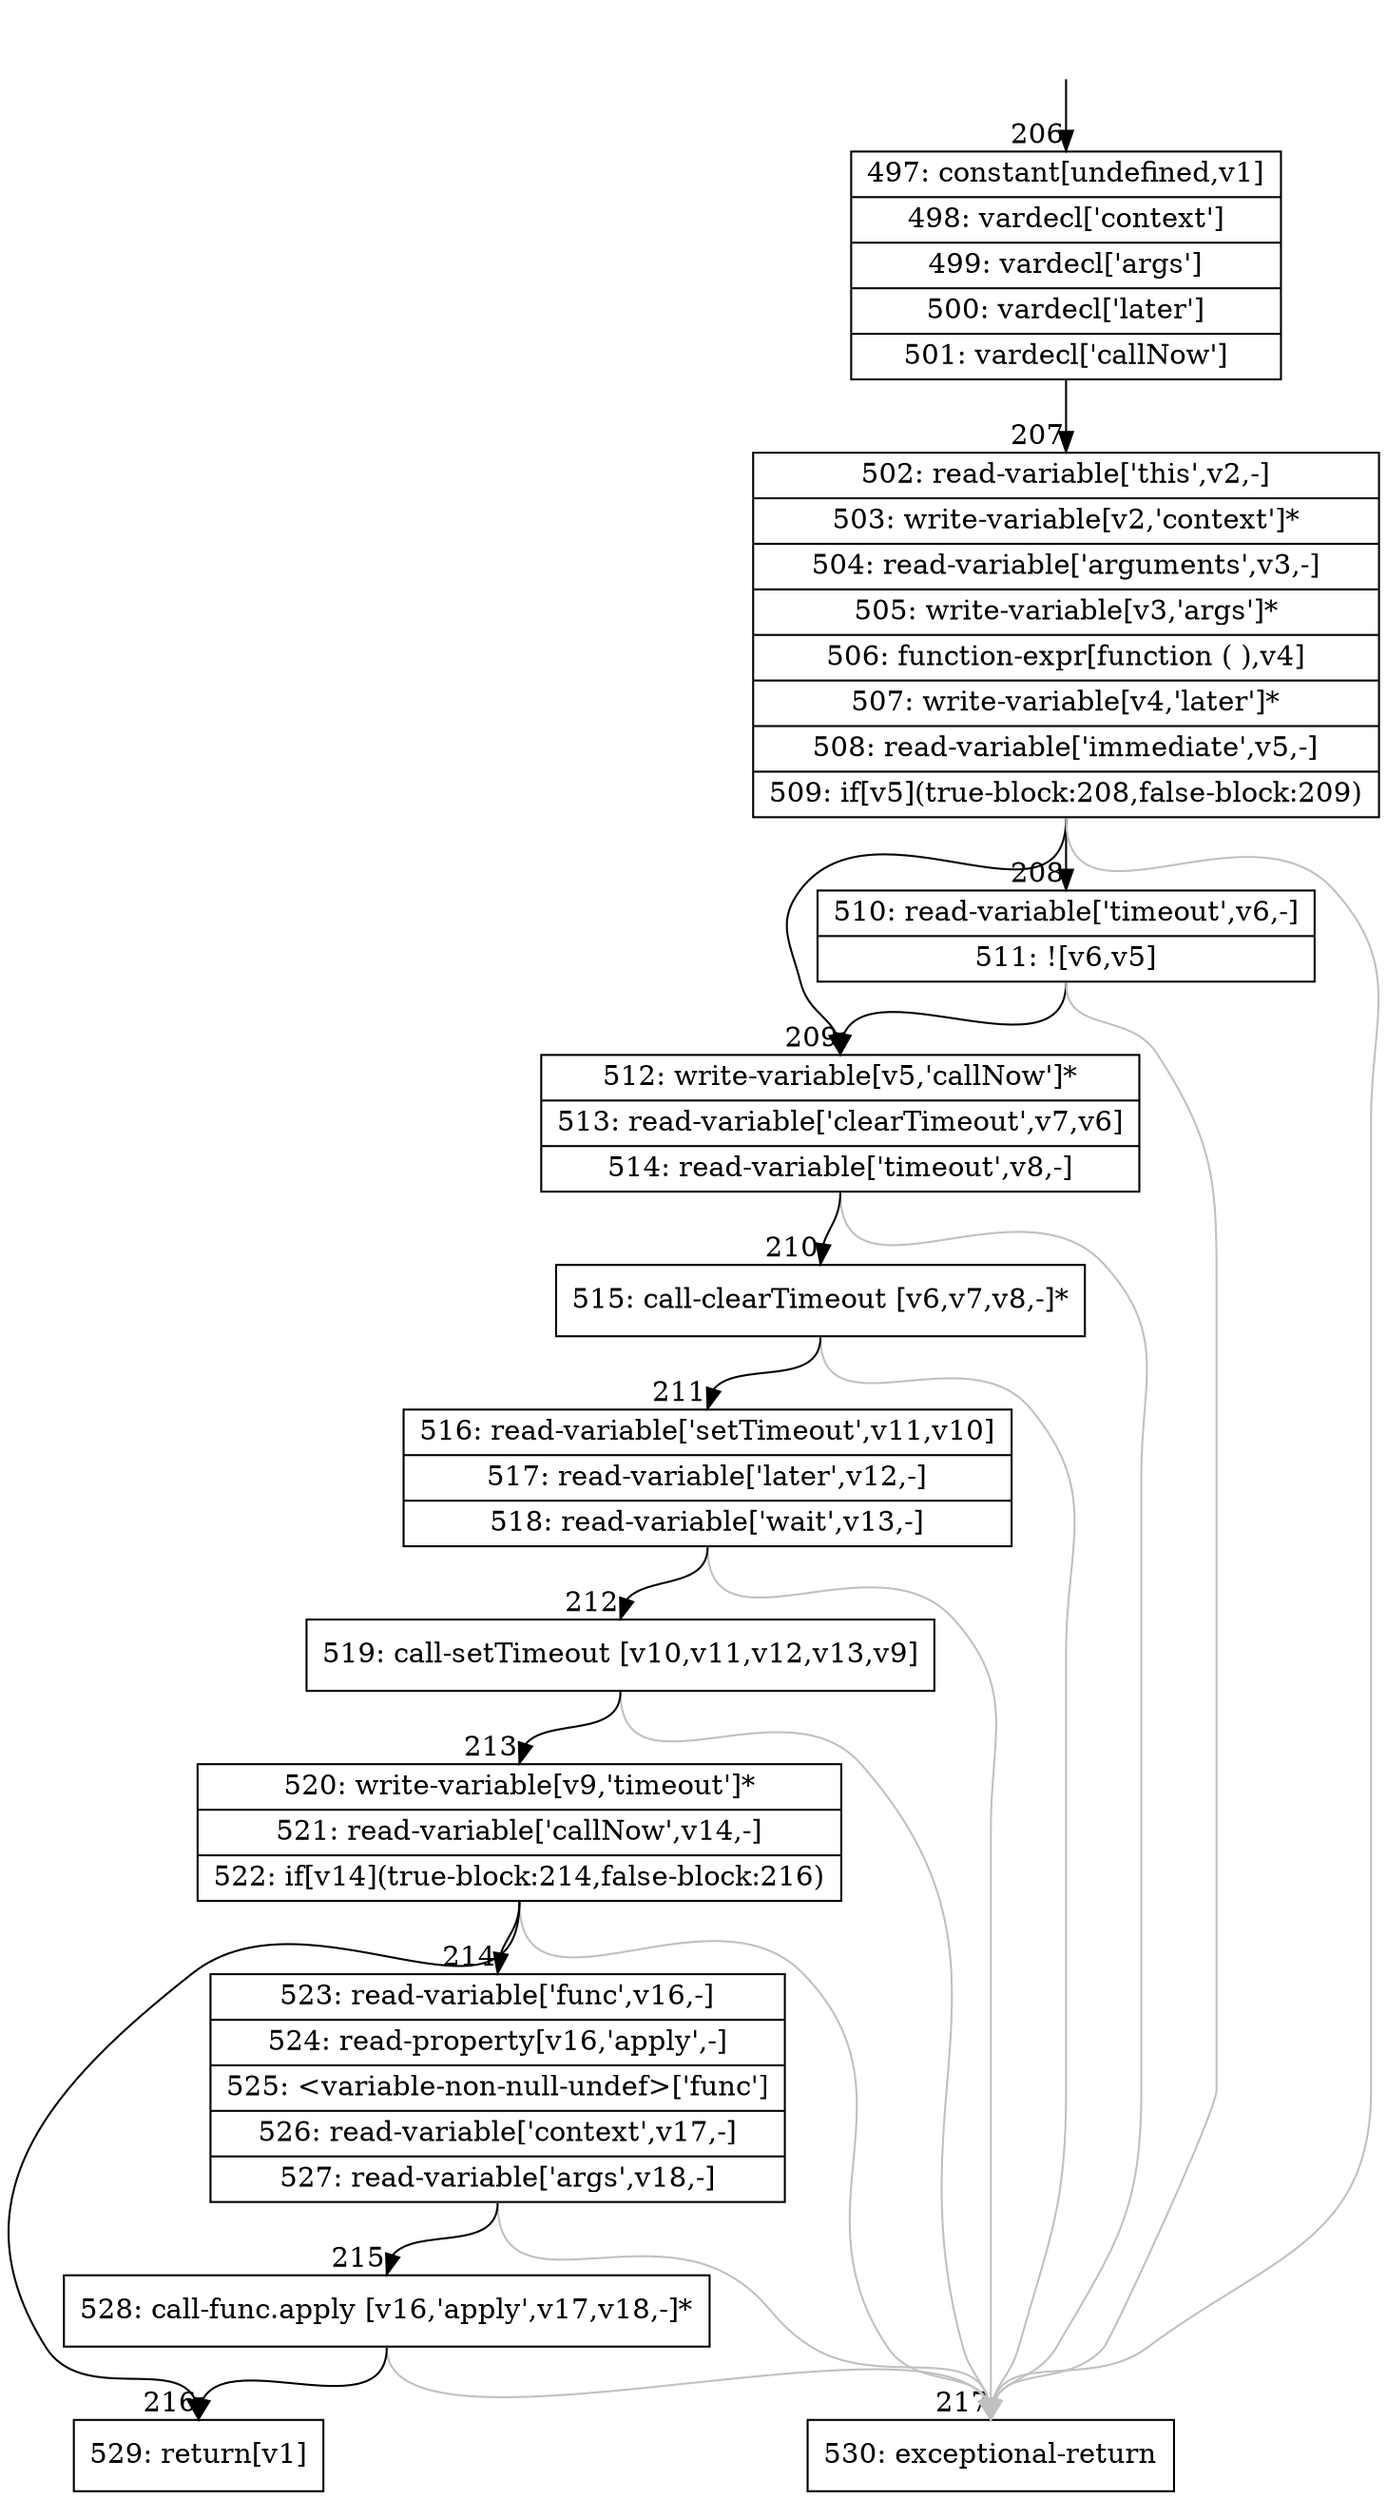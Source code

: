 digraph {
rankdir="TD"
BB_entry20[shape=none,label=""];
BB_entry20 -> BB206 [tailport=s, headport=n, headlabel="    206"]
BB206 [shape=record label="{497: constant[undefined,v1]|498: vardecl['context']|499: vardecl['args']|500: vardecl['later']|501: vardecl['callNow']}" ] 
BB206 -> BB207 [tailport=s, headport=n, headlabel="      207"]
BB207 [shape=record label="{502: read-variable['this',v2,-]|503: write-variable[v2,'context']*|504: read-variable['arguments',v3,-]|505: write-variable[v3,'args']*|506: function-expr[function ( ),v4]|507: write-variable[v4,'later']*|508: read-variable['immediate',v5,-]|509: if[v5](true-block:208,false-block:209)}" ] 
BB207 -> BB209 [tailport=s, headport=n, headlabel="      209"]
BB207 -> BB208 [tailport=s, headport=n, headlabel="      208"]
BB207 -> BB217 [tailport=s, headport=n, color=gray, headlabel="      217"]
BB208 [shape=record label="{510: read-variable['timeout',v6,-]|511: ![v6,v5]}" ] 
BB208 -> BB209 [tailport=s, headport=n]
BB208 -> BB217 [tailport=s, headport=n, color=gray]
BB209 [shape=record label="{512: write-variable[v5,'callNow']*|513: read-variable['clearTimeout',v7,v6]|514: read-variable['timeout',v8,-]}" ] 
BB209 -> BB210 [tailport=s, headport=n, headlabel="      210"]
BB209 -> BB217 [tailport=s, headport=n, color=gray]
BB210 [shape=record label="{515: call-clearTimeout [v6,v7,v8,-]*}" ] 
BB210 -> BB211 [tailport=s, headport=n, headlabel="      211"]
BB210 -> BB217 [tailport=s, headport=n, color=gray]
BB211 [shape=record label="{516: read-variable['setTimeout',v11,v10]|517: read-variable['later',v12,-]|518: read-variable['wait',v13,-]}" ] 
BB211 -> BB212 [tailport=s, headport=n, headlabel="      212"]
BB211 -> BB217 [tailport=s, headport=n, color=gray]
BB212 [shape=record label="{519: call-setTimeout [v10,v11,v12,v13,v9]}" ] 
BB212 -> BB213 [tailport=s, headport=n, headlabel="      213"]
BB212 -> BB217 [tailport=s, headport=n, color=gray]
BB213 [shape=record label="{520: write-variable[v9,'timeout']*|521: read-variable['callNow',v14,-]|522: if[v14](true-block:214,false-block:216)}" ] 
BB213 -> BB214 [tailport=s, headport=n, headlabel="      214"]
BB213 -> BB216 [tailport=s, headport=n, headlabel="      216"]
BB213 -> BB217 [tailport=s, headport=n, color=gray]
BB214 [shape=record label="{523: read-variable['func',v16,-]|524: read-property[v16,'apply',-]|525: \<variable-non-null-undef\>['func']|526: read-variable['context',v17,-]|527: read-variable['args',v18,-]}" ] 
BB214 -> BB215 [tailport=s, headport=n, headlabel="      215"]
BB214 -> BB217 [tailport=s, headport=n, color=gray]
BB215 [shape=record label="{528: call-func.apply [v16,'apply',v17,v18,-]*}" ] 
BB215 -> BB216 [tailport=s, headport=n]
BB215 -> BB217 [tailport=s, headport=n, color=gray]
BB216 [shape=record label="{529: return[v1]}" ] 
BB217 [shape=record label="{530: exceptional-return}" ] 
//#$~ 172
}

